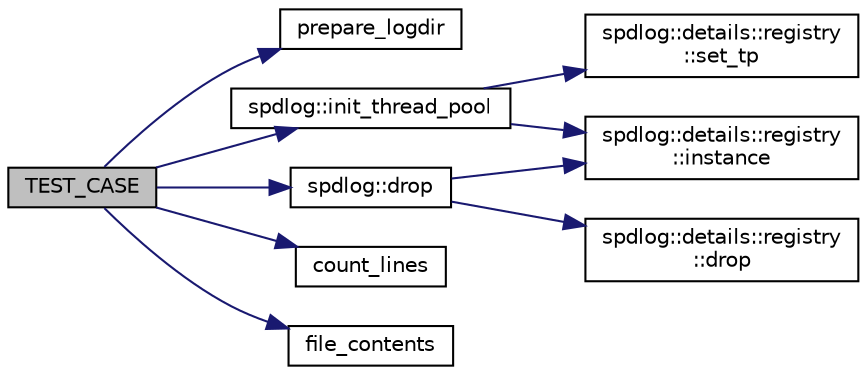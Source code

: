 digraph "TEST_CASE"
{
  edge [fontname="Helvetica",fontsize="10",labelfontname="Helvetica",labelfontsize="10"];
  node [fontname="Helvetica",fontsize="10",shape=record];
  rankdir="LR";
  Node1 [label="TEST_CASE",height=0.2,width=0.4,color="black", fillcolor="grey75", style="filled" fontcolor="black"];
  Node1 -> Node2 [color="midnightblue",fontsize="10",style="solid",fontname="Helvetica"];
  Node2 [label="prepare_logdir",height=0.2,width=0.4,color="black", fillcolor="white", style="filled",URL="$latency_8cpp.html#a2b5b3745d36c269b878e592c2fa801cb"];
  Node1 -> Node3 [color="midnightblue",fontsize="10",style="solid",fontname="Helvetica"];
  Node3 [label="spdlog::init_thread_pool",height=0.2,width=0.4,color="black", fillcolor="white", style="filled",URL="$namespacespdlog.html#a17a4d95759b4076827905fd8f6b10d36"];
  Node3 -> Node4 [color="midnightblue",fontsize="10",style="solid",fontname="Helvetica"];
  Node4 [label="spdlog::details::registry\l::instance",height=0.2,width=0.4,color="black", fillcolor="white", style="filled",URL="$classspdlog_1_1details_1_1registry.html#a58a1bbb352f751f6b729bc57bfadd6be"];
  Node3 -> Node5 [color="midnightblue",fontsize="10",style="solid",fontname="Helvetica"];
  Node5 [label="spdlog::details::registry\l::set_tp",height=0.2,width=0.4,color="black", fillcolor="white", style="filled",URL="$classspdlog_1_1details_1_1registry.html#aa5503db04a70a06f97e7c1218aa8cbe2"];
  Node1 -> Node6 [color="midnightblue",fontsize="10",style="solid",fontname="Helvetica"];
  Node6 [label="spdlog::drop",height=0.2,width=0.4,color="black", fillcolor="white", style="filled",URL="$namespacespdlog.html#af2ec5792fb30798cf285da36cb5c9377"];
  Node6 -> Node4 [color="midnightblue",fontsize="10",style="solid",fontname="Helvetica"];
  Node6 -> Node7 [color="midnightblue",fontsize="10",style="solid",fontname="Helvetica"];
  Node7 [label="spdlog::details::registry\l::drop",height=0.2,width=0.4,color="black", fillcolor="white", style="filled",URL="$classspdlog_1_1details_1_1registry.html#a21f513aa5a7da6a21fe35a5077b2db74"];
  Node1 -> Node8 [color="midnightblue",fontsize="10",style="solid",fontname="Helvetica"];
  Node8 [label="count_lines",height=0.2,width=0.4,color="black", fillcolor="white", style="filled",URL="$async__bench_8cpp.html#a6729b5c59b0e398b79fd37ec206969c1"];
  Node1 -> Node9 [color="midnightblue",fontsize="10",style="solid",fontname="Helvetica"];
  Node9 [label="file_contents",height=0.2,width=0.4,color="black", fillcolor="white", style="filled",URL="$utils_8cpp.html#a1a0b65e2f68f54594ead488235ec260a"];
}
